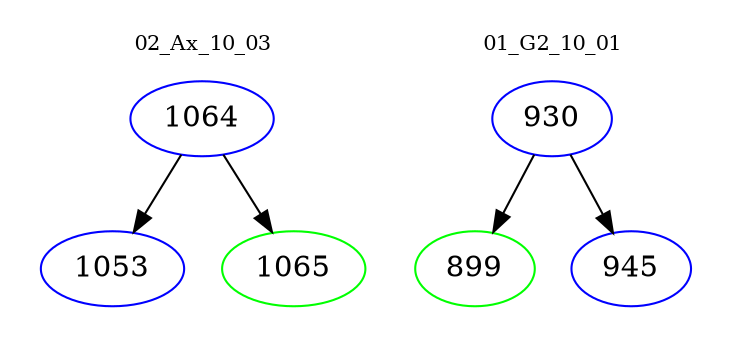 digraph{
subgraph cluster_0 {
color = white
label = "02_Ax_10_03";
fontsize=10;
T0_1064 [label="1064", color="blue"]
T0_1064 -> T0_1053 [color="black"]
T0_1053 [label="1053", color="blue"]
T0_1064 -> T0_1065 [color="black"]
T0_1065 [label="1065", color="green"]
}
subgraph cluster_1 {
color = white
label = "01_G2_10_01";
fontsize=10;
T1_930 [label="930", color="blue"]
T1_930 -> T1_899 [color="black"]
T1_899 [label="899", color="green"]
T1_930 -> T1_945 [color="black"]
T1_945 [label="945", color="blue"]
}
}
